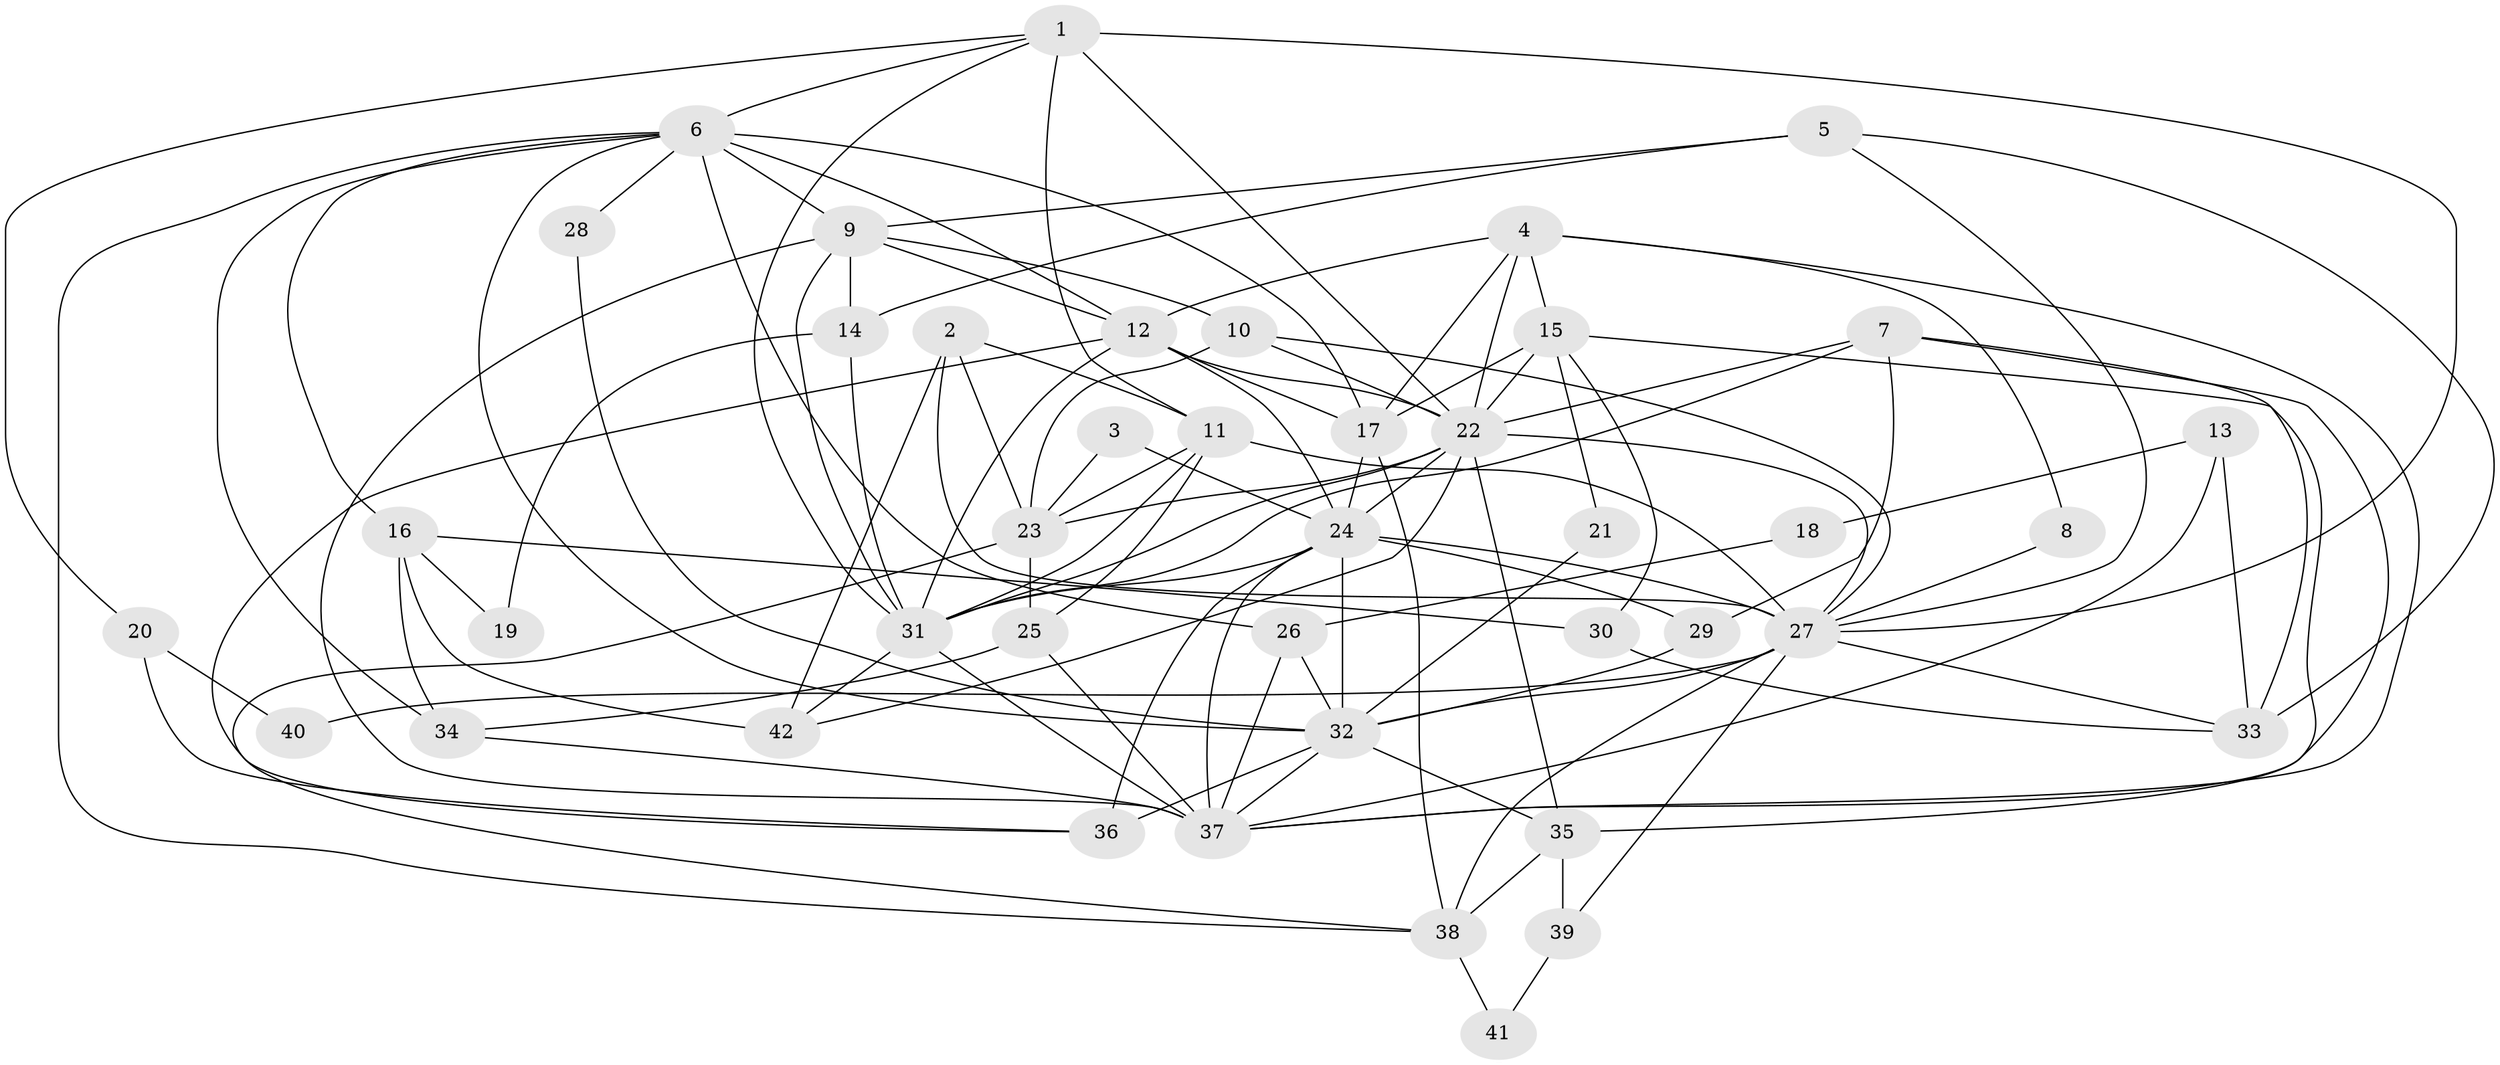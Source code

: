 // original degree distribution, {5: 0.1686746987951807, 4: 0.24096385542168675, 2: 0.20481927710843373, 6: 0.0963855421686747, 7: 0.04819277108433735, 3: 0.21686746987951808, 10: 0.012048192771084338, 8: 0.012048192771084338}
// Generated by graph-tools (version 1.1) at 2025/35/03/09/25 02:35:55]
// undirected, 42 vertices, 110 edges
graph export_dot {
graph [start="1"]
  node [color=gray90,style=filled];
  1;
  2;
  3;
  4;
  5;
  6;
  7;
  8;
  9;
  10;
  11;
  12;
  13;
  14;
  15;
  16;
  17;
  18;
  19;
  20;
  21;
  22;
  23;
  24;
  25;
  26;
  27;
  28;
  29;
  30;
  31;
  32;
  33;
  34;
  35;
  36;
  37;
  38;
  39;
  40;
  41;
  42;
  1 -- 6 [weight=1.0];
  1 -- 11 [weight=2.0];
  1 -- 20 [weight=1.0];
  1 -- 22 [weight=1.0];
  1 -- 27 [weight=1.0];
  1 -- 31 [weight=1.0];
  2 -- 11 [weight=1.0];
  2 -- 23 [weight=1.0];
  2 -- 27 [weight=1.0];
  2 -- 42 [weight=1.0];
  3 -- 23 [weight=1.0];
  3 -- 24 [weight=1.0];
  4 -- 8 [weight=1.0];
  4 -- 12 [weight=1.0];
  4 -- 15 [weight=1.0];
  4 -- 17 [weight=1.0];
  4 -- 22 [weight=1.0];
  4 -- 37 [weight=1.0];
  5 -- 9 [weight=1.0];
  5 -- 14 [weight=1.0];
  5 -- 27 [weight=1.0];
  5 -- 33 [weight=1.0];
  6 -- 9 [weight=1.0];
  6 -- 12 [weight=2.0];
  6 -- 16 [weight=1.0];
  6 -- 17 [weight=2.0];
  6 -- 26 [weight=2.0];
  6 -- 28 [weight=1.0];
  6 -- 32 [weight=2.0];
  6 -- 34 [weight=1.0];
  6 -- 38 [weight=1.0];
  7 -- 22 [weight=1.0];
  7 -- 29 [weight=1.0];
  7 -- 31 [weight=1.0];
  7 -- 33 [weight=1.0];
  7 -- 37 [weight=1.0];
  8 -- 27 [weight=1.0];
  9 -- 10 [weight=1.0];
  9 -- 12 [weight=1.0];
  9 -- 14 [weight=2.0];
  9 -- 31 [weight=1.0];
  9 -- 37 [weight=2.0];
  10 -- 22 [weight=1.0];
  10 -- 23 [weight=1.0];
  10 -- 27 [weight=1.0];
  11 -- 23 [weight=1.0];
  11 -- 25 [weight=1.0];
  11 -- 27 [weight=2.0];
  11 -- 31 [weight=1.0];
  12 -- 17 [weight=2.0];
  12 -- 22 [weight=1.0];
  12 -- 24 [weight=1.0];
  12 -- 31 [weight=1.0];
  12 -- 36 [weight=1.0];
  13 -- 18 [weight=1.0];
  13 -- 33 [weight=1.0];
  13 -- 37 [weight=1.0];
  14 -- 19 [weight=1.0];
  14 -- 31 [weight=1.0];
  15 -- 17 [weight=1.0];
  15 -- 21 [weight=1.0];
  15 -- 22 [weight=1.0];
  15 -- 30 [weight=1.0];
  15 -- 35 [weight=1.0];
  16 -- 19 [weight=1.0];
  16 -- 30 [weight=1.0];
  16 -- 34 [weight=2.0];
  16 -- 42 [weight=1.0];
  17 -- 24 [weight=1.0];
  17 -- 38 [weight=1.0];
  18 -- 26 [weight=1.0];
  20 -- 36 [weight=1.0];
  20 -- 40 [weight=1.0];
  21 -- 32 [weight=1.0];
  22 -- 23 [weight=1.0];
  22 -- 24 [weight=2.0];
  22 -- 27 [weight=1.0];
  22 -- 31 [weight=1.0];
  22 -- 35 [weight=1.0];
  22 -- 42 [weight=1.0];
  23 -- 25 [weight=1.0];
  23 -- 38 [weight=1.0];
  24 -- 27 [weight=1.0];
  24 -- 29 [weight=1.0];
  24 -- 31 [weight=1.0];
  24 -- 32 [weight=1.0];
  24 -- 36 [weight=1.0];
  24 -- 37 [weight=1.0];
  25 -- 34 [weight=1.0];
  25 -- 37 [weight=1.0];
  26 -- 32 [weight=1.0];
  26 -- 37 [weight=1.0];
  27 -- 32 [weight=1.0];
  27 -- 33 [weight=1.0];
  27 -- 38 [weight=1.0];
  27 -- 39 [weight=1.0];
  27 -- 40 [weight=1.0];
  28 -- 32 [weight=1.0];
  29 -- 32 [weight=1.0];
  30 -- 33 [weight=1.0];
  31 -- 37 [weight=1.0];
  31 -- 42 [weight=1.0];
  32 -- 35 [weight=1.0];
  32 -- 36 [weight=2.0];
  32 -- 37 [weight=1.0];
  34 -- 37 [weight=1.0];
  35 -- 38 [weight=1.0];
  35 -- 39 [weight=1.0];
  38 -- 41 [weight=1.0];
  39 -- 41 [weight=1.0];
}
